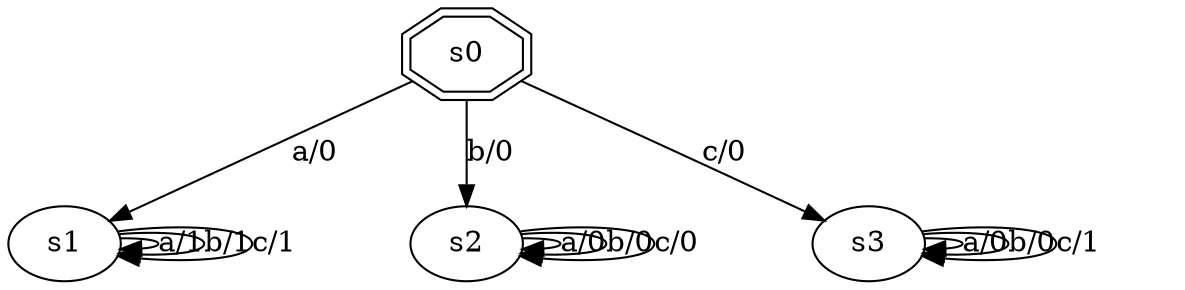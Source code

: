 digraph test_19 {
    s0 -> s1 [label="a/0"];
    s0 -> s2 [label="b/0"];
    s0 -> s3 [label="c/0"];
    s1 -> s1 [label="a/1"];
    s1 -> s1 [label="b/1"];
    s1 -> s1 [label="c/1"];
    s2 -> s2 [label="a/0"];
    s2 -> s2 [label="b/0"];
    s2 -> s2 [label="c/0"];
    s3 -> s3 [label="a/0"];
    s3 -> s3 [label="b/0"];
    s3 -> s3 [label="c/1"];
    s0 [shape=doubleoctagon];
}
